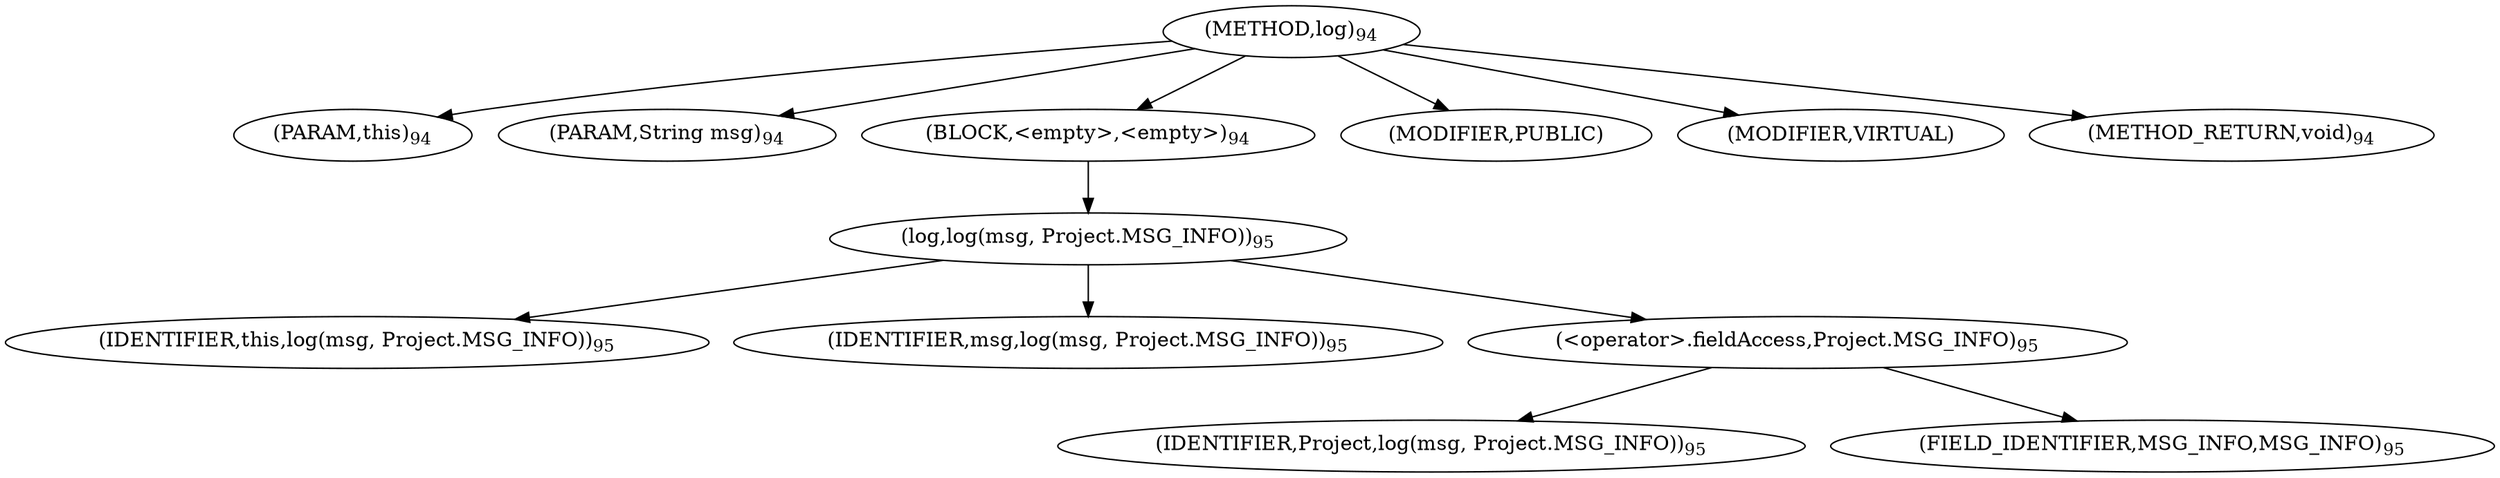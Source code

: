 digraph "log" {  
"47" [label = <(METHOD,log)<SUB>94</SUB>> ]
"6" [label = <(PARAM,this)<SUB>94</SUB>> ]
"48" [label = <(PARAM,String msg)<SUB>94</SUB>> ]
"49" [label = <(BLOCK,&lt;empty&gt;,&lt;empty&gt;)<SUB>94</SUB>> ]
"50" [label = <(log,log(msg, Project.MSG_INFO))<SUB>95</SUB>> ]
"5" [label = <(IDENTIFIER,this,log(msg, Project.MSG_INFO))<SUB>95</SUB>> ]
"51" [label = <(IDENTIFIER,msg,log(msg, Project.MSG_INFO))<SUB>95</SUB>> ]
"52" [label = <(&lt;operator&gt;.fieldAccess,Project.MSG_INFO)<SUB>95</SUB>> ]
"53" [label = <(IDENTIFIER,Project,log(msg, Project.MSG_INFO))<SUB>95</SUB>> ]
"54" [label = <(FIELD_IDENTIFIER,MSG_INFO,MSG_INFO)<SUB>95</SUB>> ]
"55" [label = <(MODIFIER,PUBLIC)> ]
"56" [label = <(MODIFIER,VIRTUAL)> ]
"57" [label = <(METHOD_RETURN,void)<SUB>94</SUB>> ]
  "47" -> "6" 
  "47" -> "48" 
  "47" -> "49" 
  "47" -> "55" 
  "47" -> "56" 
  "47" -> "57" 
  "49" -> "50" 
  "50" -> "5" 
  "50" -> "51" 
  "50" -> "52" 
  "52" -> "53" 
  "52" -> "54" 
}
